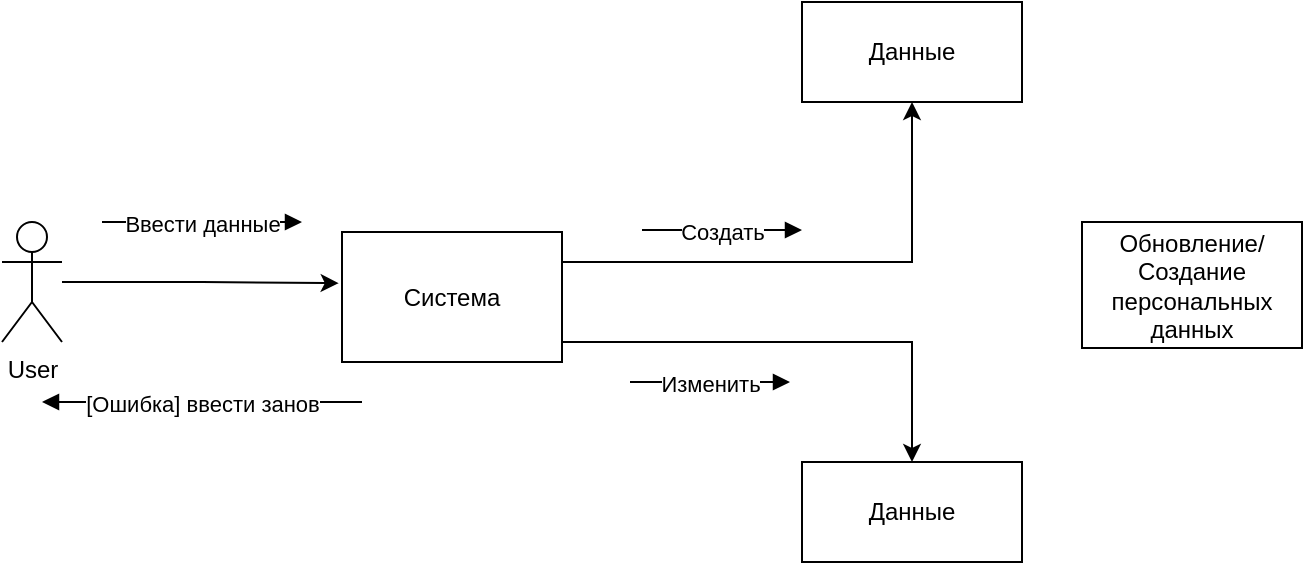 <mxfile version="21.0.8" type="device"><diagram name="Страница 1" id="nvtr34DS3AXn8cLbaaPN"><mxGraphModel dx="802" dy="462" grid="1" gridSize="10" guides="1" tooltips="1" connect="1" arrows="1" fold="1" page="1" pageScale="1" pageWidth="827" pageHeight="1169" background="#ffffff" math="0" shadow="0"><root><mxCell id="0"/><mxCell id="1" parent="0"/><mxCell id="C57EzxuUap-0TozxBvc9-17" style="edgeStyle=orthogonalEdgeStyle;rounded=0;orthogonalLoop=1;jettySize=auto;html=1;entryX=-0.015;entryY=0.394;entryDx=0;entryDy=0;entryPerimeter=0;" edge="1" parent="1" source="C57EzxuUap-0TozxBvc9-1" target="C57EzxuUap-0TozxBvc9-5"><mxGeometry relative="1" as="geometry"><mxPoint x="150" y="375" as="targetPoint"/></mxGeometry></mxCell><mxCell id="C57EzxuUap-0TozxBvc9-1" value="User" style="shape=umlActor;verticalLabelPosition=bottom;verticalAlign=top;html=1;outlineConnect=0;" vertex="1" parent="1"><mxGeometry x="60" y="340" width="30" height="60" as="geometry"/></mxCell><mxCell id="C57EzxuUap-0TozxBvc9-15" style="edgeStyle=orthogonalEdgeStyle;rounded=0;orthogonalLoop=1;jettySize=auto;html=1;entryX=0.5;entryY=1;entryDx=0;entryDy=0;" edge="1" parent="1" source="C57EzxuUap-0TozxBvc9-5" target="C57EzxuUap-0TozxBvc9-7"><mxGeometry relative="1" as="geometry"><Array as="points"><mxPoint x="515" y="360"/></Array></mxGeometry></mxCell><mxCell id="C57EzxuUap-0TozxBvc9-16" style="edgeStyle=orthogonalEdgeStyle;rounded=0;orthogonalLoop=1;jettySize=auto;html=1;entryX=0.5;entryY=0;entryDx=0;entryDy=0;" edge="1" parent="1" source="C57EzxuUap-0TozxBvc9-5" target="C57EzxuUap-0TozxBvc9-8"><mxGeometry relative="1" as="geometry"><Array as="points"><mxPoint x="515" y="400"/></Array></mxGeometry></mxCell><mxCell id="C57EzxuUap-0TozxBvc9-5" value="Cистема&lt;br&gt;" style="html=1;whiteSpace=wrap;" vertex="1" parent="1"><mxGeometry x="230" y="345" width="110" height="65" as="geometry"/></mxCell><mxCell id="C57EzxuUap-0TozxBvc9-7" value="Данные" style="html=1;whiteSpace=wrap;" vertex="1" parent="1"><mxGeometry x="460" y="230" width="110" height="50" as="geometry"/></mxCell><mxCell id="C57EzxuUap-0TozxBvc9-8" value="Данные" style="html=1;whiteSpace=wrap;" vertex="1" parent="1"><mxGeometry x="460" y="460" width="110" height="50" as="geometry"/></mxCell><mxCell id="C57EzxuUap-0TozxBvc9-13" value="Создать" style="html=1;verticalAlign=bottom;endArrow=block;edgeStyle=elbowEdgeStyle;elbow=vertical;curved=0;rounded=0;" edge="1" parent="1"><mxGeometry y="-10" width="80" relative="1" as="geometry"><mxPoint x="380" y="344" as="sourcePoint"/><mxPoint x="460" y="344" as="targetPoint"/><mxPoint as="offset"/></mxGeometry></mxCell><mxCell id="C57EzxuUap-0TozxBvc9-14" value="Изменить" style="html=1;verticalAlign=bottom;endArrow=block;edgeStyle=elbowEdgeStyle;elbow=vertical;curved=0;rounded=0;" edge="1" parent="1"><mxGeometry y="-10" width="80" relative="1" as="geometry"><mxPoint x="374" y="420" as="sourcePoint"/><mxPoint x="454" y="420" as="targetPoint"/><mxPoint as="offset"/></mxGeometry></mxCell><mxCell id="C57EzxuUap-0TozxBvc9-18" value="&lt;font style=&quot;font-size: 11px;&quot;&gt;Ввести данные&lt;/font&gt;" style="html=1;verticalAlign=bottom;endArrow=block;edgeStyle=elbowEdgeStyle;elbow=vertical;curved=0;rounded=0;" edge="1" parent="1"><mxGeometry y="-10" width="80" relative="1" as="geometry"><mxPoint x="110" y="340" as="sourcePoint"/><mxPoint x="210" y="340" as="targetPoint"/><mxPoint as="offset"/></mxGeometry></mxCell><mxCell id="C57EzxuUap-0TozxBvc9-19" value="[Ошибка] ввести занов" style="html=1;verticalAlign=bottom;endArrow=block;edgeStyle=elbowEdgeStyle;elbow=vertical;curved=0;rounded=0;" edge="1" parent="1"><mxGeometry y="10" width="80" relative="1" as="geometry"><mxPoint x="240" y="430" as="sourcePoint"/><mxPoint x="80" y="430" as="targetPoint"/><mxPoint as="offset"/></mxGeometry></mxCell><mxCell id="C57EzxuUap-0TozxBvc9-21" value="Обновление/Создание&lt;br&gt;персональных&lt;br&gt;данных" style="html=1;whiteSpace=wrap;" vertex="1" parent="1"><mxGeometry x="600" y="340" width="110" height="63" as="geometry"/></mxCell></root></mxGraphModel></diagram></mxfile>